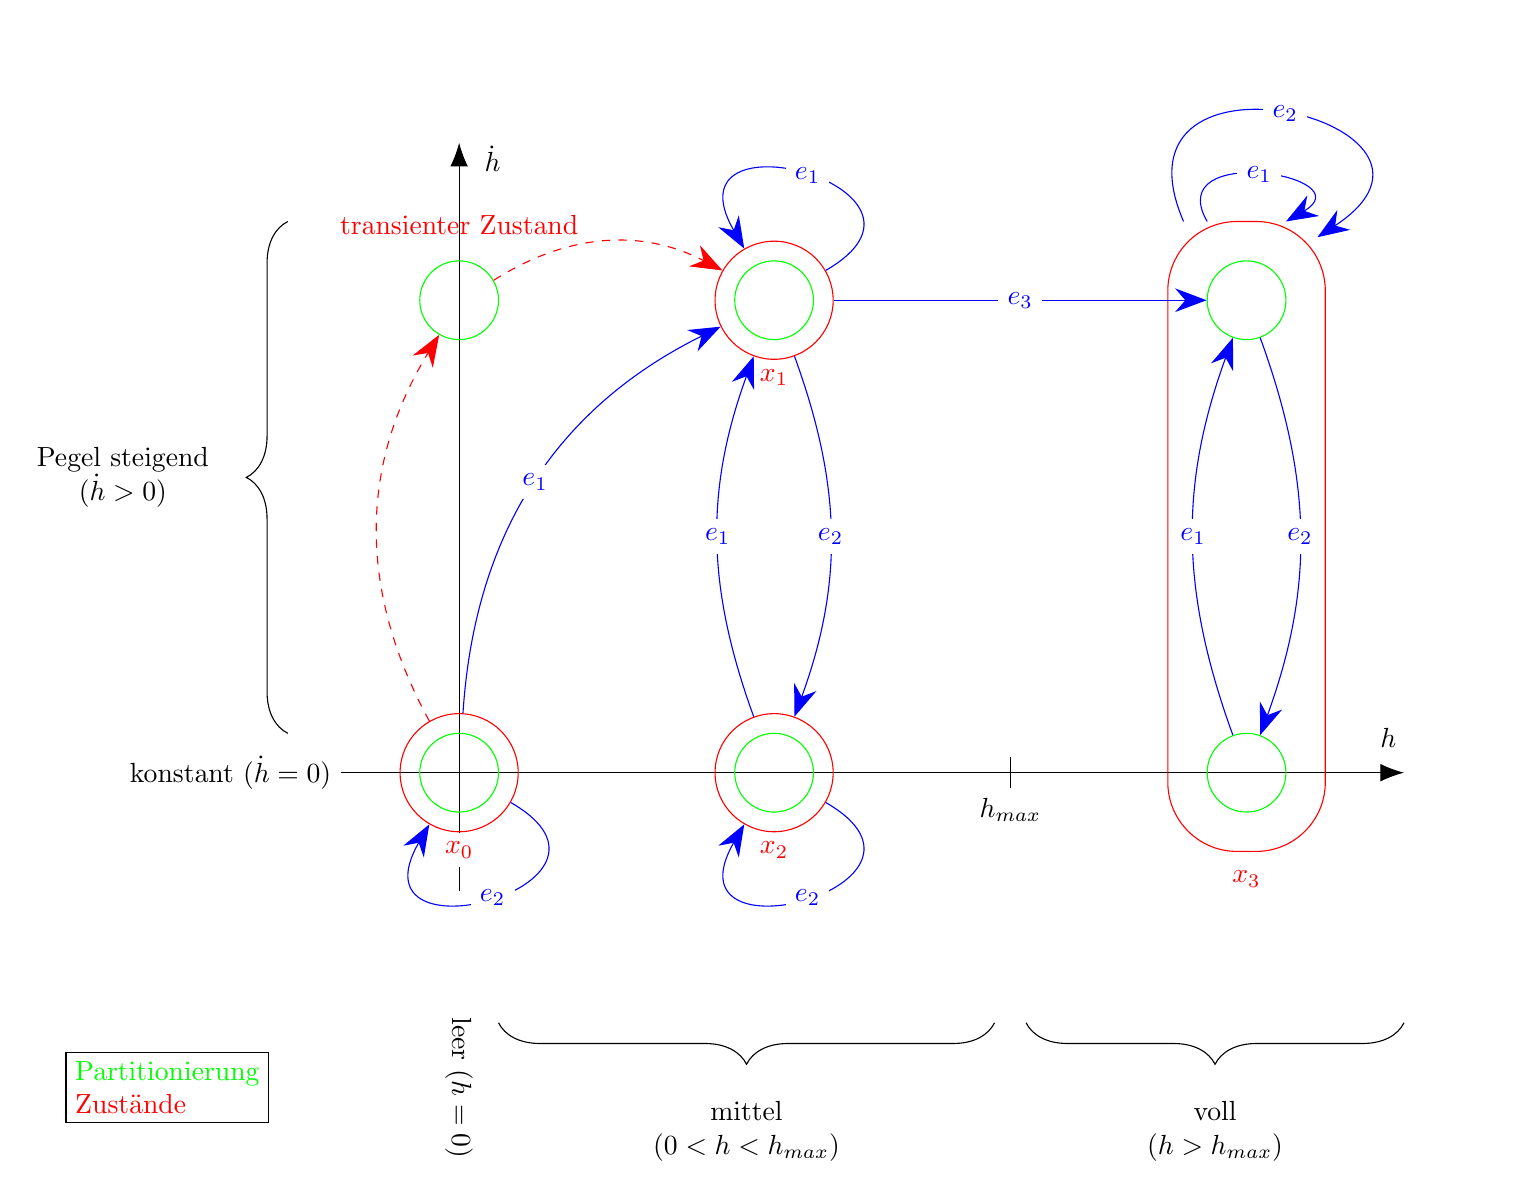 \begin{tikzpicture}
\draw[-{Latex[length=3mm]}] (-1.5,0) -- (12,0);
\draw[-{Latex[length=3mm]}] (0,-1.5) -- (0,8);
\node[anchor=west,fill=white] (a) at (0.2,7.8) {$\dot{h}$};
\node[anchor=south] (t) at (11.8,0.2) {$h$};
\node[anchor=north] () at (7,-0.2) {$h_{max}$};
\draw (7,-0.2) -- +(0,0.4);


\node[draw,circle,green,minimum size=1cm] (p1) at (0,0) {};
\node[draw,circle,green,minimum size=1cm] (p2) at (4,0) {};
\node[draw,circle,green,minimum size=1cm] (p3) at (10,0) {};
\node[draw,circle,green,minimum size=1cm,label={[red,yshift=2mm]above:\textcolor{red}{transienter Zustand}}] (p4) at (0,6) {};
\node[draw,circle,green,minimum size=1cm] (p5) at (4,6) {};
\node[draw,circle,green,minimum size=1cm] (p6) at (10,6) {};

\node[draw,circle,red,minimum size=1.5cm,label={[red,fill=white]below:$x_0$}] (1) at (0,0) {};
\node[draw,circle,red,minimum size=1.5cm,label={[red]below:$x_2$}] (2) at (4,0) {};
\node[draw,circle,red,minimum size=1.5cm,label={[red]below:$x_1$}] (5) at (4,6) {};
\draw[rounded corners=25, red] (9, -1) rectangle (11,7) {};
\node[label={[red]below:$x_3$}] () at (10,-1) {};


\draw (1) edge[-{Stealth[length=4mm]}, bend left,red, dashed] node[] {$$} (p4);
\draw (p4) edge[-{Stealth[length=4mm]}, bend left,red, dashed] node[] {$$} (5);
\draw (1) edge[-{Stealth[length=4mm]},blue,out=-30, in=-120,looseness=5] node[fill=white] {$e_2$} (1);
\draw (2) edge[-{Stealth[length=4mm]},blue,out=-30, in=-120,looseness=5] node[fill=white] {$e_2$} (2);
\draw (5) edge[-{Stealth[length=4mm]},blue,out=30, in=120,looseness=5] node[fill=white] {$e_1$} (5);
\draw (1) edge[-{Stealth[length=4mm]},blue,bend left] node[fill=white] {$e_1$} (5);
\draw (2) edge[-{Stealth[length=4mm]},blue,bend angle=20, bend left] node[fill=white] {$e_1$} (5);
\draw (5) edge[-{Stealth[length=4mm]},blue,bend angle=20, bend left] node[fill=white] {$e_2$} (2);
\draw (5) edge[-{Stealth[length=4mm]},blue,] node[fill=white] {$e_3$} (p6);
\draw (p3) edge[-{Stealth[length=4mm]},blue, bend angle=20, bend left] node[fill=white] {$e_1$} (p6);
\draw (p6) edge[-{Stealth[length=4mm]},blue, bend angle=20, bend left] node[fill=white] {$e_2$} (p3);

\draw (9.5,7) edge[-{Stealth[length=4mm]},blue, bend left, in=30, out=120,looseness=3] node[fill=white] {$e_1$} (10.5,7);
\draw (9.2,7) edge[-{Stealth[length=4mm]},blue, bend left, in=40, out=120,looseness=4] node[fill=white] {$e_2$} (10.9,6.8);

\draw[decoration={brace,mirror,raise=5pt,amplitude=15pt},decorate] (0.5,-3) -- node[below=30pt,align=center] {mittel\\($0<h<h_{max}$)} (6.8,-3);
\draw[decoration={brace,mirror,raise=5pt,amplitude=15pt},decorate] (7.2,-3) -- node[below=30pt,align=center] {voll\\($h>h_{max}$)} (12,-3);
\draw[decoration={brace,raise=5pt,amplitude=15pt},decorate] (-2,0.5) -- node[left=30pt,align=center] {Pegel steigend\\($\dot{h}>0$)} (-2,7);
\node[align=right,anchor=east] at (-1.5,0) {konstant ($\dot{h}=0$)};
\node[align=center,rotate=-90] at (0,-4) {leer ($h=0$)};

\node[draw,align=left, anchor=west] at (-5,-4) {\textcolor{green}{Partitionierung}\\\textcolor{red}{Zustände}};


	
\end{tikzpicture}